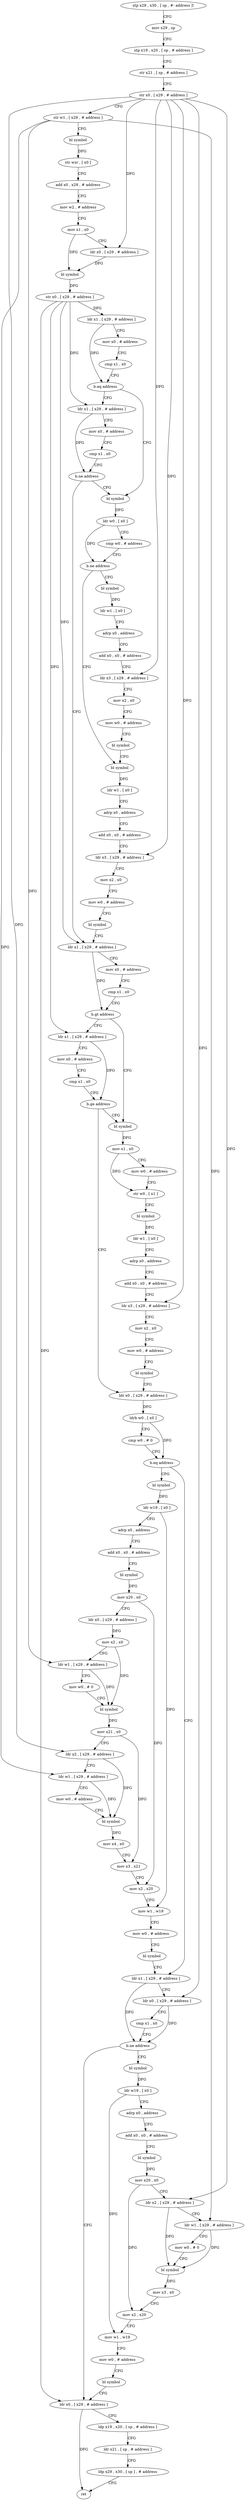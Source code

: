 digraph "func" {
"4296880" [label = "stp x29 , x30 , [ sp , #- address ]!" ]
"4296884" [label = "mov x29 , sp" ]
"4296888" [label = "stp x19 , x20 , [ sp , # address ]" ]
"4296892" [label = "str x21 , [ sp , # address ]" ]
"4296896" [label = "str x0 , [ x29 , # address ]" ]
"4296900" [label = "str w1 , [ x29 , # address ]" ]
"4296904" [label = "bl symbol" ]
"4296908" [label = "str wzr , [ x0 ]" ]
"4296912" [label = "add x0 , x29 , # address" ]
"4296916" [label = "mov w2 , # address" ]
"4296920" [label = "mov x1 , x0" ]
"4296924" [label = "ldr x0 , [ x29 , # address ]" ]
"4296928" [label = "bl symbol" ]
"4296932" [label = "str x0 , [ x29 , # address ]" ]
"4296936" [label = "ldr x1 , [ x29 , # address ]" ]
"4296940" [label = "mov x0 , # address" ]
"4296944" [label = "cmp x1 , x0" ]
"4296948" [label = "b.eq address" ]
"4296968" [label = "bl symbol" ]
"4296952" [label = "ldr x1 , [ x29 , # address ]" ]
"4296972" [label = "ldr w0 , [ x0 ]" ]
"4296976" [label = "cmp w0 , # address" ]
"4296980" [label = "b.ne address" ]
"4297016" [label = "bl symbol" ]
"4296984" [label = "bl symbol" ]
"4296956" [label = "mov x0 , # address" ]
"4296960" [label = "cmp x1 , x0" ]
"4296964" [label = "b.ne address" ]
"4297048" [label = "ldr x1 , [ x29 , # address ]" ]
"4297020" [label = "ldr w1 , [ x0 ]" ]
"4297024" [label = "adrp x0 , address" ]
"4297028" [label = "add x0 , x0 , # address" ]
"4297032" [label = "ldr x3 , [ x29 , # address ]" ]
"4297036" [label = "mov x2 , x0" ]
"4297040" [label = "mov w0 , # address" ]
"4297044" [label = "bl symbol" ]
"4296988" [label = "ldr w1 , [ x0 ]" ]
"4296992" [label = "adrp x0 , address" ]
"4296996" [label = "add x0 , x0 , # address" ]
"4297000" [label = "ldr x3 , [ x29 , # address ]" ]
"4297004" [label = "mov x2 , x0" ]
"4297008" [label = "mov w0 , # address" ]
"4297012" [label = "bl symbol" ]
"4297052" [label = "mov x0 , # address" ]
"4297056" [label = "cmp x1 , x0" ]
"4297060" [label = "b.gt address" ]
"4297080" [label = "bl symbol" ]
"4297064" [label = "ldr x1 , [ x29 , # address ]" ]
"4297084" [label = "mov x1 , x0" ]
"4297088" [label = "mov w0 , # address" ]
"4297092" [label = "str w0 , [ x1 ]" ]
"4297096" [label = "bl symbol" ]
"4297100" [label = "ldr w1 , [ x0 ]" ]
"4297104" [label = "adrp x0 , address" ]
"4297108" [label = "add x0 , x0 , # address" ]
"4297112" [label = "ldr x3 , [ x29 , # address ]" ]
"4297116" [label = "mov x2 , x0" ]
"4297120" [label = "mov w0 , # address" ]
"4297124" [label = "bl symbol" ]
"4297128" [label = "ldr x0 , [ x29 , # address ]" ]
"4297068" [label = "mov x0 , # address" ]
"4297072" [label = "cmp x1 , x0" ]
"4297076" [label = "b.ge address" ]
"4297232" [label = "ldr x1 , [ x29 , # address ]" ]
"4297236" [label = "ldr x0 , [ x29 , # address ]" ]
"4297240" [label = "cmp x1 , x0" ]
"4297244" [label = "b.ne address" ]
"4297308" [label = "ldr x0 , [ x29 , # address ]" ]
"4297248" [label = "bl symbol" ]
"4297144" [label = "bl symbol" ]
"4297148" [label = "ldr w19 , [ x0 ]" ]
"4297152" [label = "adrp x0 , address" ]
"4297156" [label = "add x0 , x0 , # address" ]
"4297160" [label = "bl symbol" ]
"4297164" [label = "mov x20 , x0" ]
"4297168" [label = "ldr x0 , [ x29 , # address ]" ]
"4297172" [label = "mov x2 , x0" ]
"4297176" [label = "ldr w1 , [ x29 , # address ]" ]
"4297180" [label = "mov w0 , # 0" ]
"4297184" [label = "bl symbol" ]
"4297188" [label = "mov x21 , x0" ]
"4297192" [label = "ldr x2 , [ x29 , # address ]" ]
"4297196" [label = "ldr w1 , [ x29 , # address ]" ]
"4297200" [label = "mov w0 , # address" ]
"4297204" [label = "bl symbol" ]
"4297208" [label = "mov x4 , x0" ]
"4297212" [label = "mov x3 , x21" ]
"4297216" [label = "mov x2 , x20" ]
"4297220" [label = "mov w1 , w19" ]
"4297224" [label = "mov w0 , # address" ]
"4297228" [label = "bl symbol" ]
"4297132" [label = "ldrb w0 , [ x0 ]" ]
"4297136" [label = "cmp w0 , # 0" ]
"4297140" [label = "b.eq address" ]
"4297312" [label = "ldp x19 , x20 , [ sp , # address ]" ]
"4297316" [label = "ldr x21 , [ sp , # address ]" ]
"4297320" [label = "ldp x29 , x30 , [ sp ] , # address" ]
"4297324" [label = "ret" ]
"4297252" [label = "ldr w19 , [ x0 ]" ]
"4297256" [label = "adrp x0 , address" ]
"4297260" [label = "add x0 , x0 , # address" ]
"4297264" [label = "bl symbol" ]
"4297268" [label = "mov x20 , x0" ]
"4297272" [label = "ldr x2 , [ x29 , # address ]" ]
"4297276" [label = "ldr w1 , [ x29 , # address ]" ]
"4297280" [label = "mov w0 , # 0" ]
"4297284" [label = "bl symbol" ]
"4297288" [label = "mov x3 , x0" ]
"4297292" [label = "mov x2 , x20" ]
"4297296" [label = "mov w1 , w19" ]
"4297300" [label = "mov w0 , # address" ]
"4297304" [label = "bl symbol" ]
"4296880" -> "4296884" [ label = "CFG" ]
"4296884" -> "4296888" [ label = "CFG" ]
"4296888" -> "4296892" [ label = "CFG" ]
"4296892" -> "4296896" [ label = "CFG" ]
"4296896" -> "4296900" [ label = "CFG" ]
"4296896" -> "4296924" [ label = "DFG" ]
"4296896" -> "4297032" [ label = "DFG" ]
"4296896" -> "4297000" [ label = "DFG" ]
"4296896" -> "4297112" [ label = "DFG" ]
"4296896" -> "4297236" [ label = "DFG" ]
"4296896" -> "4297192" [ label = "DFG" ]
"4296896" -> "4297272" [ label = "DFG" ]
"4296900" -> "4296904" [ label = "CFG" ]
"4296900" -> "4297176" [ label = "DFG" ]
"4296900" -> "4297196" [ label = "DFG" ]
"4296900" -> "4297276" [ label = "DFG" ]
"4296904" -> "4296908" [ label = "DFG" ]
"4296908" -> "4296912" [ label = "CFG" ]
"4296912" -> "4296916" [ label = "CFG" ]
"4296916" -> "4296920" [ label = "CFG" ]
"4296920" -> "4296924" [ label = "CFG" ]
"4296920" -> "4296928" [ label = "DFG" ]
"4296924" -> "4296928" [ label = "DFG" ]
"4296928" -> "4296932" [ label = "DFG" ]
"4296932" -> "4296936" [ label = "DFG" ]
"4296932" -> "4296952" [ label = "DFG" ]
"4296932" -> "4297048" [ label = "DFG" ]
"4296932" -> "4297064" [ label = "DFG" ]
"4296932" -> "4297308" [ label = "DFG" ]
"4296936" -> "4296940" [ label = "CFG" ]
"4296936" -> "4296948" [ label = "DFG" ]
"4296940" -> "4296944" [ label = "CFG" ]
"4296944" -> "4296948" [ label = "CFG" ]
"4296948" -> "4296968" [ label = "CFG" ]
"4296948" -> "4296952" [ label = "CFG" ]
"4296968" -> "4296972" [ label = "DFG" ]
"4296952" -> "4296956" [ label = "CFG" ]
"4296952" -> "4296964" [ label = "DFG" ]
"4296972" -> "4296976" [ label = "CFG" ]
"4296972" -> "4296980" [ label = "DFG" ]
"4296976" -> "4296980" [ label = "CFG" ]
"4296980" -> "4297016" [ label = "CFG" ]
"4296980" -> "4296984" [ label = "CFG" ]
"4297016" -> "4297020" [ label = "DFG" ]
"4296984" -> "4296988" [ label = "DFG" ]
"4296956" -> "4296960" [ label = "CFG" ]
"4296960" -> "4296964" [ label = "CFG" ]
"4296964" -> "4297048" [ label = "CFG" ]
"4296964" -> "4296968" [ label = "CFG" ]
"4297048" -> "4297052" [ label = "CFG" ]
"4297048" -> "4297060" [ label = "DFG" ]
"4297020" -> "4297024" [ label = "CFG" ]
"4297024" -> "4297028" [ label = "CFG" ]
"4297028" -> "4297032" [ label = "CFG" ]
"4297032" -> "4297036" [ label = "CFG" ]
"4297036" -> "4297040" [ label = "CFG" ]
"4297040" -> "4297044" [ label = "CFG" ]
"4297044" -> "4297048" [ label = "CFG" ]
"4296988" -> "4296992" [ label = "CFG" ]
"4296992" -> "4296996" [ label = "CFG" ]
"4296996" -> "4297000" [ label = "CFG" ]
"4297000" -> "4297004" [ label = "CFG" ]
"4297004" -> "4297008" [ label = "CFG" ]
"4297008" -> "4297012" [ label = "CFG" ]
"4297012" -> "4297016" [ label = "CFG" ]
"4297052" -> "4297056" [ label = "CFG" ]
"4297056" -> "4297060" [ label = "CFG" ]
"4297060" -> "4297080" [ label = "CFG" ]
"4297060" -> "4297064" [ label = "CFG" ]
"4297080" -> "4297084" [ label = "DFG" ]
"4297064" -> "4297068" [ label = "CFG" ]
"4297064" -> "4297076" [ label = "DFG" ]
"4297084" -> "4297088" [ label = "CFG" ]
"4297084" -> "4297092" [ label = "DFG" ]
"4297088" -> "4297092" [ label = "CFG" ]
"4297092" -> "4297096" [ label = "CFG" ]
"4297096" -> "4297100" [ label = "DFG" ]
"4297100" -> "4297104" [ label = "CFG" ]
"4297104" -> "4297108" [ label = "CFG" ]
"4297108" -> "4297112" [ label = "CFG" ]
"4297112" -> "4297116" [ label = "CFG" ]
"4297116" -> "4297120" [ label = "CFG" ]
"4297120" -> "4297124" [ label = "CFG" ]
"4297124" -> "4297128" [ label = "CFG" ]
"4297128" -> "4297132" [ label = "DFG" ]
"4297068" -> "4297072" [ label = "CFG" ]
"4297072" -> "4297076" [ label = "CFG" ]
"4297076" -> "4297128" [ label = "CFG" ]
"4297076" -> "4297080" [ label = "CFG" ]
"4297232" -> "4297236" [ label = "CFG" ]
"4297232" -> "4297244" [ label = "DFG" ]
"4297236" -> "4297240" [ label = "CFG" ]
"4297236" -> "4297244" [ label = "DFG" ]
"4297240" -> "4297244" [ label = "CFG" ]
"4297244" -> "4297308" [ label = "CFG" ]
"4297244" -> "4297248" [ label = "CFG" ]
"4297308" -> "4297312" [ label = "CFG" ]
"4297308" -> "4297324" [ label = "DFG" ]
"4297248" -> "4297252" [ label = "DFG" ]
"4297144" -> "4297148" [ label = "DFG" ]
"4297148" -> "4297152" [ label = "CFG" ]
"4297148" -> "4297220" [ label = "DFG" ]
"4297152" -> "4297156" [ label = "CFG" ]
"4297156" -> "4297160" [ label = "CFG" ]
"4297160" -> "4297164" [ label = "DFG" ]
"4297164" -> "4297168" [ label = "CFG" ]
"4297164" -> "4297216" [ label = "DFG" ]
"4297168" -> "4297172" [ label = "DFG" ]
"4297172" -> "4297176" [ label = "CFG" ]
"4297172" -> "4297184" [ label = "DFG" ]
"4297176" -> "4297180" [ label = "CFG" ]
"4297176" -> "4297184" [ label = "DFG" ]
"4297180" -> "4297184" [ label = "CFG" ]
"4297184" -> "4297188" [ label = "DFG" ]
"4297188" -> "4297192" [ label = "CFG" ]
"4297188" -> "4297212" [ label = "DFG" ]
"4297192" -> "4297196" [ label = "CFG" ]
"4297192" -> "4297204" [ label = "DFG" ]
"4297196" -> "4297200" [ label = "CFG" ]
"4297196" -> "4297204" [ label = "DFG" ]
"4297200" -> "4297204" [ label = "CFG" ]
"4297204" -> "4297208" [ label = "DFG" ]
"4297208" -> "4297212" [ label = "CFG" ]
"4297212" -> "4297216" [ label = "CFG" ]
"4297216" -> "4297220" [ label = "CFG" ]
"4297220" -> "4297224" [ label = "CFG" ]
"4297224" -> "4297228" [ label = "CFG" ]
"4297228" -> "4297232" [ label = "CFG" ]
"4297132" -> "4297136" [ label = "CFG" ]
"4297132" -> "4297140" [ label = "DFG" ]
"4297136" -> "4297140" [ label = "CFG" ]
"4297140" -> "4297232" [ label = "CFG" ]
"4297140" -> "4297144" [ label = "CFG" ]
"4297312" -> "4297316" [ label = "CFG" ]
"4297316" -> "4297320" [ label = "CFG" ]
"4297320" -> "4297324" [ label = "CFG" ]
"4297252" -> "4297256" [ label = "CFG" ]
"4297252" -> "4297296" [ label = "DFG" ]
"4297256" -> "4297260" [ label = "CFG" ]
"4297260" -> "4297264" [ label = "CFG" ]
"4297264" -> "4297268" [ label = "DFG" ]
"4297268" -> "4297272" [ label = "CFG" ]
"4297268" -> "4297292" [ label = "DFG" ]
"4297272" -> "4297276" [ label = "CFG" ]
"4297272" -> "4297284" [ label = "DFG" ]
"4297276" -> "4297280" [ label = "CFG" ]
"4297276" -> "4297284" [ label = "DFG" ]
"4297280" -> "4297284" [ label = "CFG" ]
"4297284" -> "4297288" [ label = "DFG" ]
"4297288" -> "4297292" [ label = "CFG" ]
"4297292" -> "4297296" [ label = "CFG" ]
"4297296" -> "4297300" [ label = "CFG" ]
"4297300" -> "4297304" [ label = "CFG" ]
"4297304" -> "4297308" [ label = "CFG" ]
}
